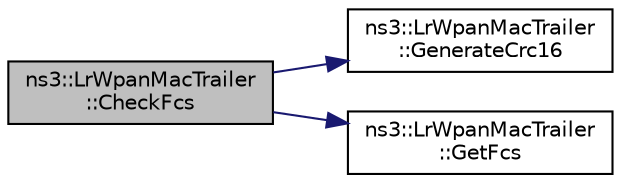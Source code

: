 digraph "ns3::LrWpanMacTrailer::CheckFcs"
{
  edge [fontname="Helvetica",fontsize="10",labelfontname="Helvetica",labelfontsize="10"];
  node [fontname="Helvetica",fontsize="10",shape=record];
  rankdir="LR";
  Node1 [label="ns3::LrWpanMacTrailer\l::CheckFcs",height=0.2,width=0.4,color="black", fillcolor="grey75", style="filled", fontcolor="black"];
  Node1 -> Node2 [color="midnightblue",fontsize="10",style="solid"];
  Node2 [label="ns3::LrWpanMacTrailer\l::GenerateCrc16",height=0.2,width=0.4,color="black", fillcolor="white", style="filled",URL="$d7/d32/classns3_1_1LrWpanMacTrailer.html#a834005b6ad953ca027a5782a93613718"];
  Node1 -> Node3 [color="midnightblue",fontsize="10",style="solid"];
  Node3 [label="ns3::LrWpanMacTrailer\l::GetFcs",height=0.2,width=0.4,color="black", fillcolor="white", style="filled",URL="$d7/d32/classns3_1_1LrWpanMacTrailer.html#a040226de468b8c69c3924b79f20edcab"];
}
